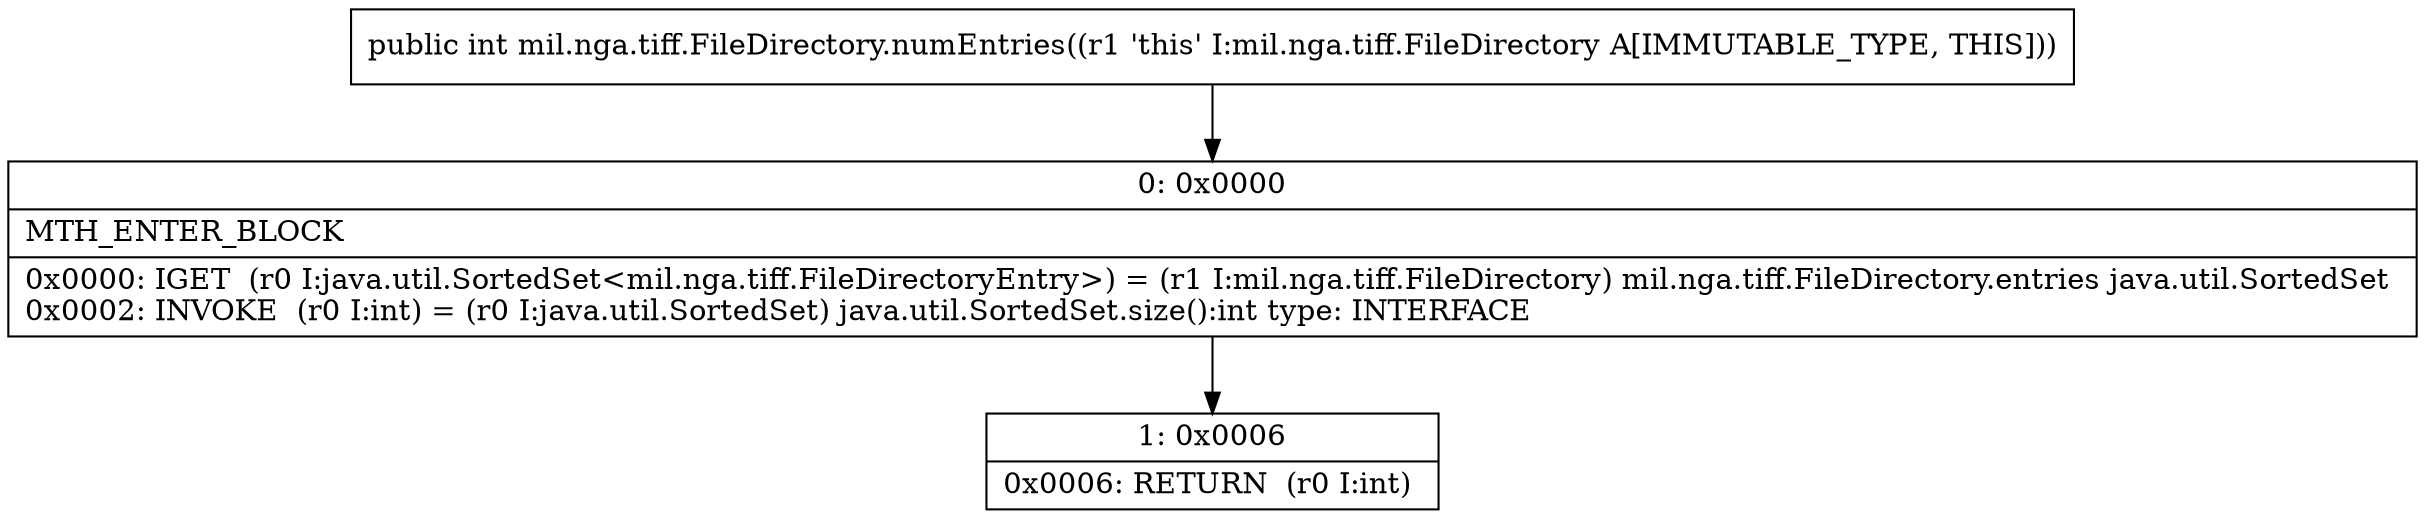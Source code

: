 digraph "CFG formil.nga.tiff.FileDirectory.numEntries()I" {
Node_0 [shape=record,label="{0\:\ 0x0000|MTH_ENTER_BLOCK\l|0x0000: IGET  (r0 I:java.util.SortedSet\<mil.nga.tiff.FileDirectoryEntry\>) = (r1 I:mil.nga.tiff.FileDirectory) mil.nga.tiff.FileDirectory.entries java.util.SortedSet \l0x0002: INVOKE  (r0 I:int) = (r0 I:java.util.SortedSet) java.util.SortedSet.size():int type: INTERFACE \l}"];
Node_1 [shape=record,label="{1\:\ 0x0006|0x0006: RETURN  (r0 I:int) \l}"];
MethodNode[shape=record,label="{public int mil.nga.tiff.FileDirectory.numEntries((r1 'this' I:mil.nga.tiff.FileDirectory A[IMMUTABLE_TYPE, THIS])) }"];
MethodNode -> Node_0;
Node_0 -> Node_1;
}

